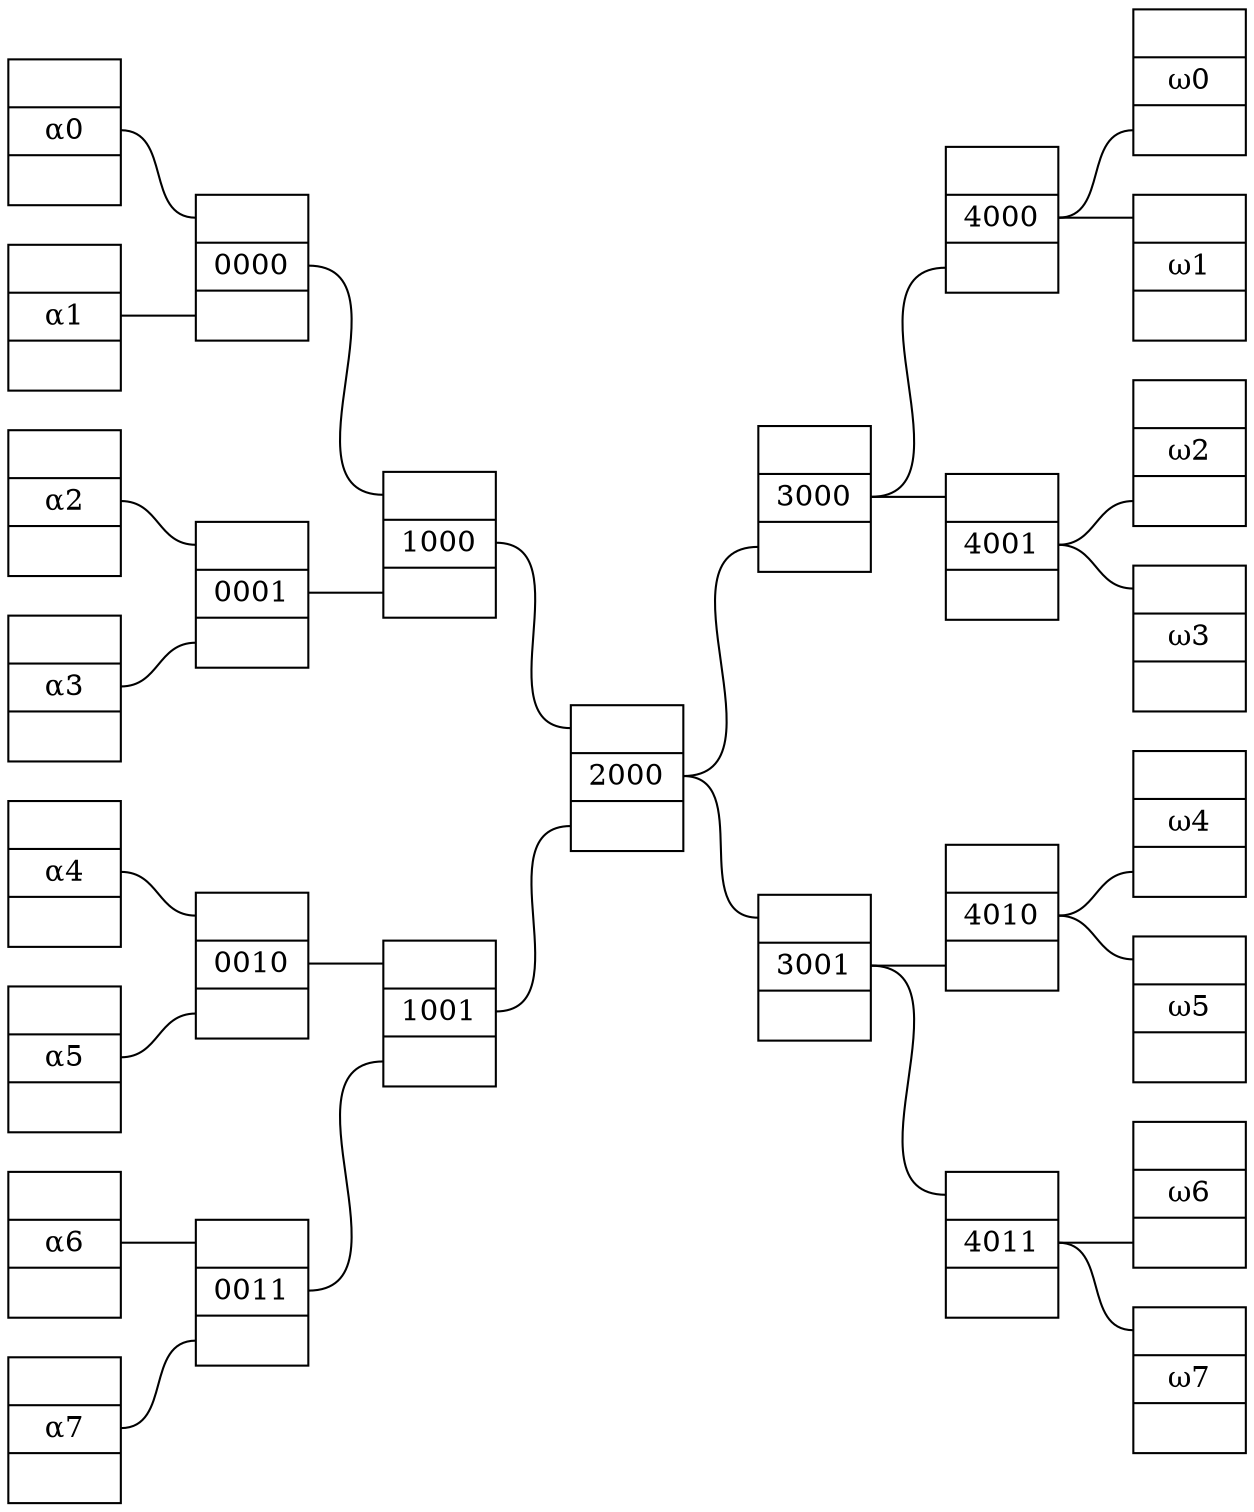 graph "8 binairy tree general" {
	graph [bb="0,0,594,686",
		rankdir=LR
	];
	node [height=.1,
		label="\N",
		shape=record
	];
	α000	 [height=0.97222,
		label="<f0> |<f1> α0|<f2>",
		pos="27,651",
		rects="0,662.5,54,685.5 0,639.5,54,662.5 0,616.5,54,639.5",
		width=0.75];
	0000	 [height=0.97222,
		label="<f0> |<f1> 0000|<f2>",
		pos="117,586",
		rects="90,597.5,144,620.5 90,574.5,144,597.5 90,551.5,144,574.5",
		width=0.75];
	α000:f1 -- 0000:f0	 [pos="54,651 78.585,651 65.415,609 90,609"];
	1000	 [height=0.97222,
		label="<f0> |<f1> 1000|<f2>",
		pos="207,454",
		rects="180,465.5,234,488.5 180,442.5,234,465.5 180,419.5,234,442.5",
		width=0.75];
	0000:f1 -- 1000:f0	 [pos="144,586 195.02,586 128.98,477 180,477"];
	α001	 [height=0.97222,
		label="<f0> |<f1> α1|<f2>",
		pos="27,563",
		rects="0,574.5,54,597.5 0,551.5,54,574.5 0,528.5,54,551.5",
		width=0.75];
	α001:f1 -- 0000:f2	 [pos="54,563 70,563 74,563 90,563"];
	α010	 [height=0.97222,
		label="<f0> |<f1> α2|<f2>",
		pos="27,475",
		rects="0,486.5,54,509.5 0,463.5,54,486.5 0,440.5,54,463.5",
		width=0.75];
	0001	 [height=0.97222,
		label="<f0> |<f1> 0001|<f2>",
		pos="117,431",
		rects="90,442.5,144,465.5 90,419.5,144,442.5 90,396.5,144,419.5",
		width=0.75];
	α010:f1 -- 0001:f0	 [pos="54,475 72.523,475 71.477,454 90,454"];
	0001:f1 -- 1000:f2	 [pos="144,431 160,431 164,431 180,431"];
	α011	 [height=0.97222,
		label="<f0> |<f1> α3|<f2>",
		pos="27,387",
		rects="0,398.5,54,421.5 0,375.5,54,398.5 0,352.5,54,375.5",
		width=0.75];
	α011:f1 -- 0001:f2	 [pos="54,387 72.523,387 71.477,408 90,408"];
	α100	 [height=0.97222,
		label="<f0> |<f1> α4|<f2>",
		pos="27,299",
		rects="0,310.5,54,333.5 0,287.5,54,310.5 0,264.5,54,287.5",
		width=0.75];
	0010	 [height=0.97222,
		label="<f0> |<f1> 0010|<f2>",
		pos="117,255",
		rects="90,266.5,144,289.5 90,243.5,144,266.5 90,220.5,144,243.5",
		width=0.75];
	α100:f1 -- 0010:f0	 [pos="54,299 72.523,299 71.477,278 90,278"];
	1001	 [height=0.97222,
		label="<f0> |<f1> 1001|<f2>",
		pos="207,232",
		rects="180,243.5,234,266.5 180,220.5,234,243.5 180,197.5,234,220.5",
		width=0.75];
	0010:f1 -- 1001:f0	 [pos="144,255 160,255 164,255 180,255"];
	α101	 [height=0.97222,
		label="<f0> |<f1> α5|<f2>",
		pos="27,211",
		rects="0,222.5,54,245.5 0,199.5,54,222.5 0,176.5,54,199.5",
		width=0.75];
	α101:f1 -- 0010:f2	 [pos="54,211 72.523,211 71.477,232 90,232"];
	α110	 [height=0.97222,
		label="<f0> |<f1> α6|<f2>",
		pos="27,123",
		rects="0,134.5,54,157.5 0,111.5,54,134.5 0,88.5,54,111.5",
		width=0.75];
	0011	 [height=0.97222,
		label="<f0> |<f1> 0011|<f2>",
		pos="117,100",
		rects="90,111.5,144,134.5 90,88.5,144,111.5 90,65.5,144,88.5",
		width=0.75];
	α110:f1 -- 0011:f0	 [pos="54,123 70,123 74,123 90,123"];
	0011:f1 -- 1001:f2	 [pos="144,100 195.02,100 128.98,209 180,209"];
	α111	 [height=0.97222,
		label="<f0> |<f1> α7|<f2>",
		pos="27,35",
		rects="0,46.5,54,69.5 0,23.5,54,46.5 0,0.5,54,23.5",
		width=0.75];
	α111:f1 -- 0011:f2	 [pos="54,35 78.585,35 65.415,77 90,77"];
	ω000	 [height=0.97222,
		label="<f0> |<f1> ω0|<f2>",
		pos="567,651",
		rects="540,662.5,594,685.5 540,639.5,594,662.5 540,616.5,594,639.5",
		width=0.75];
	ω001	 [height=0.97222,
		label="<f0> |<f1> ω1|<f2>",
		pos="567,563",
		rects="540,574.5,594,597.5 540,551.5,594,574.5 540,528.5,594,551.5",
		width=0.75];
	ω010	 [height=0.97222,
		label="<f0> |<f1> ω2|<f2>",
		pos="567,475",
		rects="540,486.5,594,509.5 540,463.5,594,486.5 540,440.5,594,463.5",
		width=0.75];
	ω011	 [height=0.97222,
		label="<f0> |<f1> ω3|<f2>",
		pos="567,387",
		rects="540,398.5,594,421.5 540,375.5,594,398.5 540,352.5,594,375.5",
		width=0.75];
	ω100	 [height=0.97222,
		label="<f0> |<f1> ω4|<f2>",
		pos="567,299",
		rects="540,310.5,594,333.5 540,287.5,594,310.5 540,264.5,594,287.5",
		width=0.75];
	ω101	 [height=0.97222,
		label="<f0> |<f1> ω5|<f2>",
		pos="567,211",
		rects="540,222.5,594,245.5 540,199.5,594,222.5 540,176.5,594,199.5",
		width=0.75];
	ω110	 [height=0.97222,
		label="<f0> |<f1> ω6|<f2>",
		pos="567,123",
		rects="540,134.5,594,157.5 540,111.5,594,134.5 540,88.5,594,111.5",
		width=0.75];
	ω111	 [height=0.97222,
		label="<f0> |<f1> ω7|<f2>",
		pos="567,35",
		rects="540,46.5,594,69.5 540,23.5,594,46.5 540,0.5,594,23.5",
		width=0.75];
	2000	 [height=0.97222,
		label="<f0> |<f1> 2000|<f2>",
		pos="297,343",
		rects="270,354.5,324,377.5 270,331.5,324,354.5 270,308.5,324,331.5",
		width=0.75];
	1000:f1 -- 2000:f0	 [pos="234,454 276.26,454 227.74,366 270,366"];
	1001:f1 -- 2000:f2	 [pos="234,232 276.26,232 227.74,320 270,320"];
	4000	 [height=0.97222,
		label="<f0> |<f1> 4000|<f2>",
		pos="477,586",
		rects="450,597.5,504,620.5 450,574.5,504,597.5 450,551.5,504,574.5",
		width=0.75];
	4000:f1 -- ω000:f2	 [pos="504,586 528.59,586 515.41,628 540,628"];
	4000:f1 -- ω001:f0	 [pos="504,586 520,586 524,586 540,586"];
	4001	 [height=0.97222,
		label="<f0> |<f1> 4001|<f2>",
		pos="477,431",
		rects="450,442.5,504,465.5 450,419.5,504,442.5 450,396.5,504,419.5",
		width=0.75];
	4001:f1 -- ω010:f2	 [pos="504,431 522.52,431 521.48,452 540,452"];
	4001:f1 -- ω011:f0	 [pos="504,431 522.52,431 521.48,410 540,410"];
	4010	 [height=0.97222,
		label="<f0> |<f1> 4010|<f2>",
		pos="477,255",
		rects="450,266.5,504,289.5 450,243.5,504,266.5 450,220.5,504,243.5",
		width=0.75];
	4010:f1 -- ω100:f2	 [pos="504,255 522.52,255 521.48,276 540,276"];
	4010:f1 -- ω101:f0	 [pos="504,255 522.52,255 521.48,234 540,234"];
	4011	 [height=0.97222,
		label="<f0> |<f1> 4011|<f2>",
		pos="477,100",
		rects="450,111.5,504,134.5 450,88.5,504,111.5 450,65.5,504,88.5",
		width=0.75];
	4011:f1 -- ω110:f2	 [pos="504,100 520,100 524,100 540,100"];
	4011:f1 -- ω111:f0	 [pos="504,100 528.59,100 515.41,58 540,58"];
	3000	 [height=0.97222,
		label="<f0> |<f1> 3000|<f2>",
		pos="387,454",
		rects="360,465.5,414,488.5 360,442.5,414,465.5 360,419.5,414,442.5",
		width=0.75];
	2000:f1 -- 3000:f2	 [pos="324,343 366.26,343 317.74,431 360,431"];
	3001	 [height=0.97222,
		label="<f0> |<f1> 3001|<f2>",
		pos="387,232",
		rects="360,243.5,414,266.5 360,220.5,414,243.5 360,197.5,414,220.5",
		width=0.75];
	2000:f1 -- 3001:f0	 [pos="324,343 366.26,343 317.74,255 360,255"];
	3000:f1 -- 4000:f2	 [pos="414,454 465.02,454 398.98,563 450,563"];
	3000:f1 -- 4001:f0	 [pos="414,454 430,454 434,454 450,454"];
	3001:f1 -- 4010:f2	 [pos="414,232 430,232 434,232 450,232"];
	3001:f1 -- 4011:f0	 [pos="414,232 465.02,232 398.98,123 450,123"];
}
